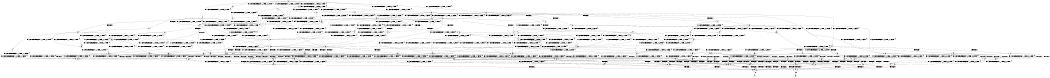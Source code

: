 digraph BCG {
size = "7, 10.5";
center = TRUE;
node [shape = circle];
0 [peripheries = 2];
0 -> 1 [label = "EX !0 !ATOMIC_EXCH_BRANCH (1, +0, TRUE, +0, 3, TRUE) !{}"];
0 -> 2 [label = "EX !2 !ATOMIC_EXCH_BRANCH (1, +0, TRUE, +0, 1, TRUE) !{}"];
0 -> 3 [label = "EX !1 !ATOMIC_EXCH_BRANCH (1, +1, TRUE, +0, 2, TRUE) !{}"];
0 -> 4 [label = "EX !0 !ATOMIC_EXCH_BRANCH (1, +0, TRUE, +0, 3, TRUE) !{}"];
0 -> 5 [label = "EX !2 !ATOMIC_EXCH_BRANCH (1, +0, TRUE, +0, 1, TRUE) !{}"];
0 -> 6 [label = "EX !1 !ATOMIC_EXCH_BRANCH (1, +1, TRUE, +0, 2, TRUE) !{}"];
1 -> 7 [label = "EX !2 !ATOMIC_EXCH_BRANCH (1, +0, TRUE, +0, 1, TRUE) !{}"];
2 -> 7 [label = "EX !0 !ATOMIC_EXCH_BRANCH (1, +0, TRUE, +0, 3, TRUE) !{}"];
3 -> 8 [label = "EX !0 !ATOMIC_EXCH_BRANCH (1, +0, TRUE, +0, 3, FALSE) !{}"];
4 -> 7 [label = "EX !2 !ATOMIC_EXCH_BRANCH (1, +0, TRUE, +0, 1, TRUE) !{}"];
4 -> 9 [label = "EX !1 !ATOMIC_EXCH_BRANCH (1, +1, TRUE, +0, 2, TRUE) !{}"];
4 -> 10 [label = "TERMINATE !0"];
4 -> 11 [label = "EX !2 !ATOMIC_EXCH_BRANCH (1, +0, TRUE, +0, 1, TRUE) !{}"];
4 -> 12 [label = "EX !1 !ATOMIC_EXCH_BRANCH (1, +1, TRUE, +0, 2, TRUE) !{}"];
4 -> 13 [label = "TERMINATE !0"];
5 -> 2 [label = "EX !2 !ATOMIC_EXCH_BRANCH (1, +0, TRUE, +0, 1, TRUE) !{}"];
5 -> 7 [label = "EX !0 !ATOMIC_EXCH_BRANCH (1, +0, TRUE, +0, 3, TRUE) !{}"];
5 -> 14 [label = "EX !1 !ATOMIC_EXCH_BRANCH (1, +1, TRUE, +0, 2, TRUE) !{}"];
5 -> 5 [label = "EX !2 !ATOMIC_EXCH_BRANCH (1, +0, TRUE, +0, 1, TRUE) !{}"];
5 -> 11 [label = "EX !0 !ATOMIC_EXCH_BRANCH (1, +0, TRUE, +0, 3, TRUE) !{}"];
5 -> 15 [label = "EX !1 !ATOMIC_EXCH_BRANCH (1, +1, TRUE, +0, 2, TRUE) !{}"];
6 -> 8 [label = "EX !0 !ATOMIC_EXCH_BRANCH (1, +0, TRUE, +0, 3, FALSE) !{}"];
6 -> 16 [label = "EX !2 !ATOMIC_EXCH_BRANCH (1, +0, TRUE, +0, 1, FALSE) !{}"];
6 -> 17 [label = "TERMINATE !1"];
6 -> 18 [label = "EX !0 !ATOMIC_EXCH_BRANCH (1, +0, TRUE, +0, 3, FALSE) !{}"];
6 -> 19 [label = "EX !2 !ATOMIC_EXCH_BRANCH (1, +0, TRUE, +0, 1, FALSE) !{}"];
6 -> 20 [label = "TERMINATE !1"];
7 -> 21 [label = "EX !1 !ATOMIC_EXCH_BRANCH (1, +1, TRUE, +0, 2, TRUE) !{}"];
8 -> 9 [label = "EX !0 !ATOMIC_EXCH_BRANCH (1, +1, TRUE, +0, 3, TRUE) !{}"];
9 -> 22 [label = "EX !2 !ATOMIC_EXCH_BRANCH (1, +0, TRUE, +0, 1, FALSE) !{}"];
10 -> 23 [label = "EX !2 !ATOMIC_EXCH_BRANCH (1, +0, TRUE, +0, 1, TRUE) !{}"];
11 -> 7 [label = "EX !2 !ATOMIC_EXCH_BRANCH (1, +0, TRUE, +0, 1, TRUE) !{}"];
11 -> 21 [label = "EX !1 !ATOMIC_EXCH_BRANCH (1, +1, TRUE, +0, 2, TRUE) !{}"];
11 -> 24 [label = "TERMINATE !0"];
11 -> 11 [label = "EX !2 !ATOMIC_EXCH_BRANCH (1, +0, TRUE, +0, 1, TRUE) !{}"];
11 -> 25 [label = "EX !1 !ATOMIC_EXCH_BRANCH (1, +1, TRUE, +0, 2, TRUE) !{}"];
11 -> 26 [label = "TERMINATE !0"];
12 -> 22 [label = "EX !2 !ATOMIC_EXCH_BRANCH (1, +0, TRUE, +0, 1, FALSE) !{}"];
12 -> 27 [label = "TERMINATE !0"];
12 -> 28 [label = "TERMINATE !1"];
12 -> 29 [label = "EX !2 !ATOMIC_EXCH_BRANCH (1, +0, TRUE, +0, 1, FALSE) !{}"];
12 -> 30 [label = "TERMINATE !0"];
12 -> 31 [label = "TERMINATE !1"];
13 -> 23 [label = "EX !2 !ATOMIC_EXCH_BRANCH (1, +0, TRUE, +0, 1, TRUE) !{}"];
13 -> 32 [label = "EX !1 !ATOMIC_EXCH_BRANCH (1, +1, TRUE, +0, 2, TRUE) !{}"];
13 -> 33 [label = "EX !2 !ATOMIC_EXCH_BRANCH (1, +0, TRUE, +0, 1, TRUE) !{}"];
13 -> 34 [label = "EX !1 !ATOMIC_EXCH_BRANCH (1, +1, TRUE, +0, 2, TRUE) !{}"];
14 -> 16 [label = "EX !2 !ATOMIC_EXCH_BRANCH (1, +0, TRUE, +0, 1, FALSE) !{}"];
15 -> 16 [label = "EX !2 !ATOMIC_EXCH_BRANCH (1, +0, TRUE, +0, 1, FALSE) !{}"];
15 -> 35 [label = "EX !0 !ATOMIC_EXCH_BRANCH (1, +0, TRUE, +0, 3, FALSE) !{}"];
15 -> 36 [label = "TERMINATE !1"];
15 -> 19 [label = "EX !2 !ATOMIC_EXCH_BRANCH (1, +0, TRUE, +0, 1, FALSE) !{}"];
15 -> 37 [label = "EX !0 !ATOMIC_EXCH_BRANCH (1, +0, TRUE, +0, 3, FALSE) !{}"];
15 -> 38 [label = "TERMINATE !1"];
16 -> 39 [label = "EX !0 !ATOMIC_EXCH_BRANCH (1, +0, TRUE, +0, 3, TRUE) !{}"];
17 -> 40 [label = "EX !0 !ATOMIC_EXCH_BRANCH (1, +0, TRUE, +0, 3, FALSE) !{}"];
18 -> 9 [label = "EX !0 !ATOMIC_EXCH_BRANCH (1, +1, TRUE, +0, 3, TRUE) !{}"];
18 -> 41 [label = "EX !2 !ATOMIC_EXCH_BRANCH (1, +0, TRUE, +0, 1, TRUE) !{}"];
18 -> 42 [label = "TERMINATE !1"];
18 -> 12 [label = "EX !0 !ATOMIC_EXCH_BRANCH (1, +1, TRUE, +0, 3, TRUE) !{}"];
18 -> 43 [label = "EX !2 !ATOMIC_EXCH_BRANCH (1, +0, TRUE, +0, 1, TRUE) !{}"];
18 -> 44 [label = "TERMINATE !1"];
19 -> 39 [label = "EX !0 !ATOMIC_EXCH_BRANCH (1, +0, TRUE, +0, 3, TRUE) !{}"];
19 -> 45 [label = "TERMINATE !2"];
19 -> 46 [label = "TERMINATE !1"];
19 -> 47 [label = "EX !0 !ATOMIC_EXCH_BRANCH (1, +0, TRUE, +0, 3, TRUE) !{}"];
19 -> 48 [label = "TERMINATE !2"];
19 -> 49 [label = "TERMINATE !1"];
20 -> 40 [label = "EX !0 !ATOMIC_EXCH_BRANCH (1, +0, TRUE, +0, 3, FALSE) !{}"];
20 -> 50 [label = "EX !2 !ATOMIC_EXCH_BRANCH (1, +0, TRUE, +0, 1, FALSE) !{}"];
20 -> 51 [label = "EX !0 !ATOMIC_EXCH_BRANCH (1, +0, TRUE, +0, 3, FALSE) !{}"];
20 -> 52 [label = "EX !2 !ATOMIC_EXCH_BRANCH (1, +0, TRUE, +0, 1, FALSE) !{}"];
21 -> 22 [label = "EX !2 !ATOMIC_EXCH_BRANCH (1, +0, TRUE, +0, 1, FALSE) !{}"];
22 -> 53 [label = "TERMINATE !0"];
23 -> 54 [label = "EX !1 !ATOMIC_EXCH_BRANCH (1, +1, TRUE, +0, 2, TRUE) !{}"];
24 -> 54 [label = "EX !1 !ATOMIC_EXCH_BRANCH (1, +1, TRUE, +0, 2, TRUE) !{}"];
25 -> 22 [label = "EX !2 !ATOMIC_EXCH_BRANCH (1, +0, TRUE, +0, 1, FALSE) !{}"];
25 -> 55 [label = "TERMINATE !0"];
25 -> 56 [label = "TERMINATE !1"];
25 -> 29 [label = "EX !2 !ATOMIC_EXCH_BRANCH (1, +0, TRUE, +0, 1, FALSE) !{}"];
25 -> 57 [label = "TERMINATE !0"];
25 -> 58 [label = "TERMINATE !1"];
26 -> 54 [label = "EX !1 !ATOMIC_EXCH_BRANCH (1, +1, TRUE, +0, 2, TRUE) !{}"];
26 -> 23 [label = "EX !2 !ATOMIC_EXCH_BRANCH (1, +0, TRUE, +0, 1, TRUE) !{}"];
26 -> 59 [label = "EX !1 !ATOMIC_EXCH_BRANCH (1, +1, TRUE, +0, 2, TRUE) !{}"];
26 -> 33 [label = "EX !2 !ATOMIC_EXCH_BRANCH (1, +0, TRUE, +0, 1, TRUE) !{}"];
27 -> 60 [label = "EX !2 !ATOMIC_EXCH_BRANCH (1, +0, TRUE, +0, 1, FALSE) !{}"];
28 -> 61 [label = "EX !2 !ATOMIC_EXCH_BRANCH (1, +0, TRUE, +0, 1, FALSE) !{}"];
29 -> 53 [label = "TERMINATE !0"];
29 -> 62 [label = "TERMINATE !2"];
29 -> 63 [label = "TERMINATE !1"];
29 -> 64 [label = "TERMINATE !0"];
29 -> 65 [label = "TERMINATE !2"];
29 -> 66 [label = "TERMINATE !1"];
30 -> 60 [label = "EX !2 !ATOMIC_EXCH_BRANCH (1, +0, TRUE, +0, 1, FALSE) !{}"];
30 -> 67 [label = "TERMINATE !1"];
30 -> 68 [label = "EX !2 !ATOMIC_EXCH_BRANCH (1, +0, TRUE, +0, 1, FALSE) !{}"];
30 -> 69 [label = "TERMINATE !1"];
31 -> 61 [label = "EX !2 !ATOMIC_EXCH_BRANCH (1, +0, TRUE, +0, 1, FALSE) !{}"];
31 -> 67 [label = "TERMINATE !0"];
31 -> 70 [label = "EX !2 !ATOMIC_EXCH_BRANCH (1, +0, TRUE, +0, 1, FALSE) !{}"];
31 -> 69 [label = "TERMINATE !0"];
32 -> 60 [label = "EX !2 !ATOMIC_EXCH_BRANCH (1, +0, TRUE, +0, 1, FALSE) !{}"];
33 -> 23 [label = "EX !2 !ATOMIC_EXCH_BRANCH (1, +0, TRUE, +0, 1, TRUE) !{}"];
33 -> 54 [label = "EX !1 !ATOMIC_EXCH_BRANCH (1, +1, TRUE, +0, 2, TRUE) !{}"];
33 -> 33 [label = "EX !2 !ATOMIC_EXCH_BRANCH (1, +0, TRUE, +0, 1, TRUE) !{}"];
33 -> 59 [label = "EX !1 !ATOMIC_EXCH_BRANCH (1, +1, TRUE, +0, 2, TRUE) !{}"];
34 -> 60 [label = "EX !2 !ATOMIC_EXCH_BRANCH (1, +0, TRUE, +0, 1, FALSE) !{}"];
34 -> 67 [label = "TERMINATE !1"];
34 -> 68 [label = "EX !2 !ATOMIC_EXCH_BRANCH (1, +0, TRUE, +0, 1, FALSE) !{}"];
34 -> 69 [label = "TERMINATE !1"];
35 -> 21 [label = "EX !0 !ATOMIC_EXCH_BRANCH (1, +1, TRUE, +0, 3, TRUE) !{}"];
36 -> 71 [label = "EX !0 !ATOMIC_EXCH_BRANCH (1, +0, TRUE, +0, 3, FALSE) !{}"];
37 -> 21 [label = "EX !0 !ATOMIC_EXCH_BRANCH (1, +1, TRUE, +0, 3, TRUE) !{}"];
37 -> 41 [label = "EX !2 !ATOMIC_EXCH_BRANCH (1, +0, TRUE, +0, 1, TRUE) !{}"];
37 -> 72 [label = "TERMINATE !1"];
37 -> 25 [label = "EX !0 !ATOMIC_EXCH_BRANCH (1, +1, TRUE, +0, 3, TRUE) !{}"];
37 -> 43 [label = "EX !2 !ATOMIC_EXCH_BRANCH (1, +0, TRUE, +0, 1, TRUE) !{}"];
37 -> 73 [label = "TERMINATE !1"];
38 -> 71 [label = "EX !0 !ATOMIC_EXCH_BRANCH (1, +0, TRUE, +0, 3, FALSE) !{}"];
38 -> 50 [label = "EX !2 !ATOMIC_EXCH_BRANCH (1, +0, TRUE, +0, 1, FALSE) !{}"];
38 -> 74 [label = "EX !0 !ATOMIC_EXCH_BRANCH (1, +0, TRUE, +0, 3, FALSE) !{}"];
38 -> 52 [label = "EX !2 !ATOMIC_EXCH_BRANCH (1, +0, TRUE, +0, 1, FALSE) !{}"];
39 -> 53 [label = "TERMINATE !0"];
40 -> 75 [label = "EX !0 !ATOMIC_EXCH_BRANCH (1, +1, TRUE, +0, 3, TRUE) !{}"];
41 -> 21 [label = "EX !0 !ATOMIC_EXCH_BRANCH (1, +1, TRUE, +0, 3, TRUE) !{}"];
42 -> 76 [label = "EX !2 !ATOMIC_EXCH_BRANCH (1, +0, TRUE, +0, 1, TRUE) !{}"];
43 -> 21 [label = "EX !0 !ATOMIC_EXCH_BRANCH (1, +1, TRUE, +0, 3, TRUE) !{}"];
43 -> 41 [label = "EX !2 !ATOMIC_EXCH_BRANCH (1, +0, TRUE, +0, 1, TRUE) !{}"];
43 -> 72 [label = "TERMINATE !1"];
43 -> 25 [label = "EX !0 !ATOMIC_EXCH_BRANCH (1, +1, TRUE, +0, 3, TRUE) !{}"];
43 -> 43 [label = "EX !2 !ATOMIC_EXCH_BRANCH (1, +0, TRUE, +0, 1, TRUE) !{}"];
43 -> 73 [label = "TERMINATE !1"];
44 -> 76 [label = "EX !2 !ATOMIC_EXCH_BRANCH (1, +0, TRUE, +0, 1, TRUE) !{}"];
44 -> 75 [label = "EX !0 !ATOMIC_EXCH_BRANCH (1, +1, TRUE, +0, 3, TRUE) !{}"];
44 -> 77 [label = "EX !2 !ATOMIC_EXCH_BRANCH (1, +0, TRUE, +0, 1, TRUE) !{}"];
44 -> 78 [label = "EX !0 !ATOMIC_EXCH_BRANCH (1, +1, TRUE, +0, 3, TRUE) !{}"];
45 -> 79 [label = "EX !0 !ATOMIC_EXCH_BRANCH (1, +0, TRUE, +0, 3, TRUE) !{}"];
46 -> 80 [label = "EX !0 !ATOMIC_EXCH_BRANCH (1, +0, TRUE, +0, 3, TRUE) !{}"];
47 -> 53 [label = "TERMINATE !0"];
47 -> 62 [label = "TERMINATE !2"];
47 -> 63 [label = "TERMINATE !1"];
47 -> 64 [label = "TERMINATE !0"];
47 -> 65 [label = "TERMINATE !2"];
47 -> 66 [label = "TERMINATE !1"];
48 -> 79 [label = "EX !0 !ATOMIC_EXCH_BRANCH (1, +0, TRUE, +0, 3, TRUE) !{}"];
48 -> 81 [label = "TERMINATE !1"];
48 -> 82 [label = "EX !0 !ATOMIC_EXCH_BRANCH (1, +0, TRUE, +0, 3, TRUE) !{}"];
48 -> 83 [label = "TERMINATE !1"];
49 -> 80 [label = "EX !0 !ATOMIC_EXCH_BRANCH (1, +0, TRUE, +0, 3, TRUE) !{}"];
49 -> 81 [label = "TERMINATE !2"];
49 -> 84 [label = "EX !0 !ATOMIC_EXCH_BRANCH (1, +0, TRUE, +0, 3, TRUE) !{}"];
49 -> 83 [label = "TERMINATE !2"];
50 -> 80 [label = "EX !0 !ATOMIC_EXCH_BRANCH (1, +0, TRUE, +0, 3, TRUE) !{}"];
51 -> 75 [label = "EX !0 !ATOMIC_EXCH_BRANCH (1, +1, TRUE, +0, 3, TRUE) !{}"];
51 -> 76 [label = "EX !2 !ATOMIC_EXCH_BRANCH (1, +0, TRUE, +0, 1, TRUE) !{}"];
51 -> 78 [label = "EX !0 !ATOMIC_EXCH_BRANCH (1, +1, TRUE, +0, 3, TRUE) !{}"];
51 -> 77 [label = "EX !2 !ATOMIC_EXCH_BRANCH (1, +0, TRUE, +0, 1, TRUE) !{}"];
52 -> 80 [label = "EX !0 !ATOMIC_EXCH_BRANCH (1, +0, TRUE, +0, 3, TRUE) !{}"];
52 -> 81 [label = "TERMINATE !2"];
52 -> 84 [label = "EX !0 !ATOMIC_EXCH_BRANCH (1, +0, TRUE, +0, 3, TRUE) !{}"];
52 -> 83 [label = "TERMINATE !2"];
53 -> 85 [label = "TERMINATE !2"];
54 -> 60 [label = "EX !2 !ATOMIC_EXCH_BRANCH (1, +0, TRUE, +0, 1, FALSE) !{}"];
55 -> 86 [label = "TERMINATE !1"];
56 -> 86 [label = "TERMINATE !0"];
57 -> 86 [label = "TERMINATE !1"];
57 -> 60 [label = "EX !2 !ATOMIC_EXCH_BRANCH (1, +0, TRUE, +0, 1, FALSE) !{}"];
57 -> 87 [label = "TERMINATE !1"];
57 -> 68 [label = "EX !2 !ATOMIC_EXCH_BRANCH (1, +0, TRUE, +0, 1, FALSE) !{}"];
58 -> 86 [label = "TERMINATE !0"];
58 -> 61 [label = "EX !2 !ATOMIC_EXCH_BRANCH (1, +0, TRUE, +0, 1, FALSE) !{}"];
58 -> 87 [label = "TERMINATE !0"];
58 -> 70 [label = "EX !2 !ATOMIC_EXCH_BRANCH (1, +0, TRUE, +0, 1, FALSE) !{}"];
59 -> 60 [label = "EX !2 !ATOMIC_EXCH_BRANCH (1, +0, TRUE, +0, 1, FALSE) !{}"];
59 -> 86 [label = "TERMINATE !1"];
59 -> 68 [label = "EX !2 !ATOMIC_EXCH_BRANCH (1, +0, TRUE, +0, 1, FALSE) !{}"];
59 -> 87 [label = "TERMINATE !1"];
60 -> 85 [label = "TERMINATE !2"];
61 -> 88 [label = "TERMINATE !0"];
62 -> 85 [label = "TERMINATE !0"];
63 -> 88 [label = "TERMINATE !0"];
64 -> 85 [label = "TERMINATE !2"];
64 -> 88 [label = "TERMINATE !1"];
64 -> 89 [label = "TERMINATE !2"];
64 -> 90 [label = "TERMINATE !1"];
65 -> 85 [label = "TERMINATE !0"];
65 -> 91 [label = "TERMINATE !1"];
65 -> 89 [label = "TERMINATE !0"];
65 -> 92 [label = "TERMINATE !1"];
66 -> 88 [label = "TERMINATE !0"];
66 -> 91 [label = "TERMINATE !2"];
66 -> 90 [label = "TERMINATE !0"];
66 -> 92 [label = "TERMINATE !2"];
67 -> 93 [label = "EX !2 !ATOMIC_EXCH_BRANCH (1, +0, TRUE, +0, 1, FALSE) !{}"];
68 -> 85 [label = "TERMINATE !2"];
68 -> 88 [label = "TERMINATE !1"];
68 -> 89 [label = "TERMINATE !2"];
68 -> 90 [label = "TERMINATE !1"];
69 -> 93 [label = "EX !2 !ATOMIC_EXCH_BRANCH (1, +0, TRUE, +0, 1, FALSE) !{}"];
69 -> 94 [label = "EX !2 !ATOMIC_EXCH_BRANCH (1, +0, TRUE, +0, 1, FALSE) !{}"];
70 -> 88 [label = "TERMINATE !0"];
70 -> 91 [label = "TERMINATE !2"];
70 -> 90 [label = "TERMINATE !0"];
70 -> 92 [label = "TERMINATE !2"];
71 -> 95 [label = "EX !0 !ATOMIC_EXCH_BRANCH (1, +1, TRUE, +0, 3, TRUE) !{}"];
72 -> 95 [label = "EX !0 !ATOMIC_EXCH_BRANCH (1, +1, TRUE, +0, 3, TRUE) !{}"];
73 -> 95 [label = "EX !0 !ATOMIC_EXCH_BRANCH (1, +1, TRUE, +0, 3, TRUE) !{}"];
73 -> 76 [label = "EX !2 !ATOMIC_EXCH_BRANCH (1, +0, TRUE, +0, 1, TRUE) !{}"];
73 -> 96 [label = "EX !0 !ATOMIC_EXCH_BRANCH (1, +1, TRUE, +0, 3, TRUE) !{}"];
73 -> 77 [label = "EX !2 !ATOMIC_EXCH_BRANCH (1, +0, TRUE, +0, 1, TRUE) !{}"];
74 -> 95 [label = "EX !0 !ATOMIC_EXCH_BRANCH (1, +1, TRUE, +0, 3, TRUE) !{}"];
74 -> 76 [label = "EX !2 !ATOMIC_EXCH_BRANCH (1, +0, TRUE, +0, 1, TRUE) !{}"];
74 -> 96 [label = "EX !0 !ATOMIC_EXCH_BRANCH (1, +1, TRUE, +0, 3, TRUE) !{}"];
74 -> 77 [label = "EX !2 !ATOMIC_EXCH_BRANCH (1, +0, TRUE, +0, 1, TRUE) !{}"];
75 -> 61 [label = "EX !2 !ATOMIC_EXCH_BRANCH (1, +0, TRUE, +0, 1, FALSE) !{}"];
76 -> 95 [label = "EX !0 !ATOMIC_EXCH_BRANCH (1, +1, TRUE, +0, 3, TRUE) !{}"];
77 -> 95 [label = "EX !0 !ATOMIC_EXCH_BRANCH (1, +1, TRUE, +0, 3, TRUE) !{}"];
77 -> 76 [label = "EX !2 !ATOMIC_EXCH_BRANCH (1, +0, TRUE, +0, 1, TRUE) !{}"];
77 -> 96 [label = "EX !0 !ATOMIC_EXCH_BRANCH (1, +1, TRUE, +0, 3, TRUE) !{}"];
77 -> 77 [label = "EX !2 !ATOMIC_EXCH_BRANCH (1, +0, TRUE, +0, 1, TRUE) !{}"];
78 -> 61 [label = "EX !2 !ATOMIC_EXCH_BRANCH (1, +0, TRUE, +0, 1, FALSE) !{}"];
78 -> 67 [label = "TERMINATE !0"];
78 -> 70 [label = "EX !2 !ATOMIC_EXCH_BRANCH (1, +0, TRUE, +0, 1, FALSE) !{}"];
78 -> 69 [label = "TERMINATE !0"];
79 -> 85 [label = "TERMINATE !0"];
80 -> 88 [label = "TERMINATE !0"];
81 -> 97 [label = "EX !0 !ATOMIC_EXCH_BRANCH (1, +0, TRUE, +0, 3, TRUE) !{}"];
82 -> 85 [label = "TERMINATE !0"];
82 -> 91 [label = "TERMINATE !1"];
82 -> 89 [label = "TERMINATE !0"];
82 -> 92 [label = "TERMINATE !1"];
83 -> 97 [label = "EX !0 !ATOMIC_EXCH_BRANCH (1, +0, TRUE, +0, 3, TRUE) !{}"];
83 -> 98 [label = "EX !0 !ATOMIC_EXCH_BRANCH (1, +0, TRUE, +0, 3, TRUE) !{}"];
84 -> 88 [label = "TERMINATE !0"];
84 -> 91 [label = "TERMINATE !2"];
84 -> 90 [label = "TERMINATE !0"];
84 -> 92 [label = "TERMINATE !2"];
85 -> 99 [label = "TERMINATE !1"];
86 -> 93 [label = "EX !2 !ATOMIC_EXCH_BRANCH (1, +0, TRUE, +0, 1, FALSE) !{}"];
87 -> 93 [label = "EX !2 !ATOMIC_EXCH_BRANCH (1, +0, TRUE, +0, 1, FALSE) !{}"];
87 -> 94 [label = "EX !2 !ATOMIC_EXCH_BRANCH (1, +0, TRUE, +0, 1, FALSE) !{}"];
88 -> 99 [label = "TERMINATE !2"];
89 -> 99 [label = "TERMINATE !1"];
89 -> 100 [label = "TERMINATE !1"];
90 -> 99 [label = "TERMINATE !2"];
90 -> 100 [label = "TERMINATE !2"];
91 -> 99 [label = "TERMINATE !0"];
92 -> 99 [label = "TERMINATE !0"];
92 -> 100 [label = "TERMINATE !0"];
93 -> 99 [label = "TERMINATE !2"];
94 -> 99 [label = "TERMINATE !2"];
94 -> 100 [label = "TERMINATE !2"];
95 -> 61 [label = "EX !2 !ATOMIC_EXCH_BRANCH (1, +0, TRUE, +0, 1, FALSE) !{}"];
96 -> 61 [label = "EX !2 !ATOMIC_EXCH_BRANCH (1, +0, TRUE, +0, 1, FALSE) !{}"];
96 -> 86 [label = "TERMINATE !0"];
96 -> 70 [label = "EX !2 !ATOMIC_EXCH_BRANCH (1, +0, TRUE, +0, 1, FALSE) !{}"];
96 -> 87 [label = "TERMINATE !0"];
97 -> 99 [label = "TERMINATE !0"];
98 -> 99 [label = "TERMINATE !0"];
98 -> 100 [label = "TERMINATE !0"];
99 -> 101 [label = "exit"];
100 -> 102 [label = "exit"];
}
